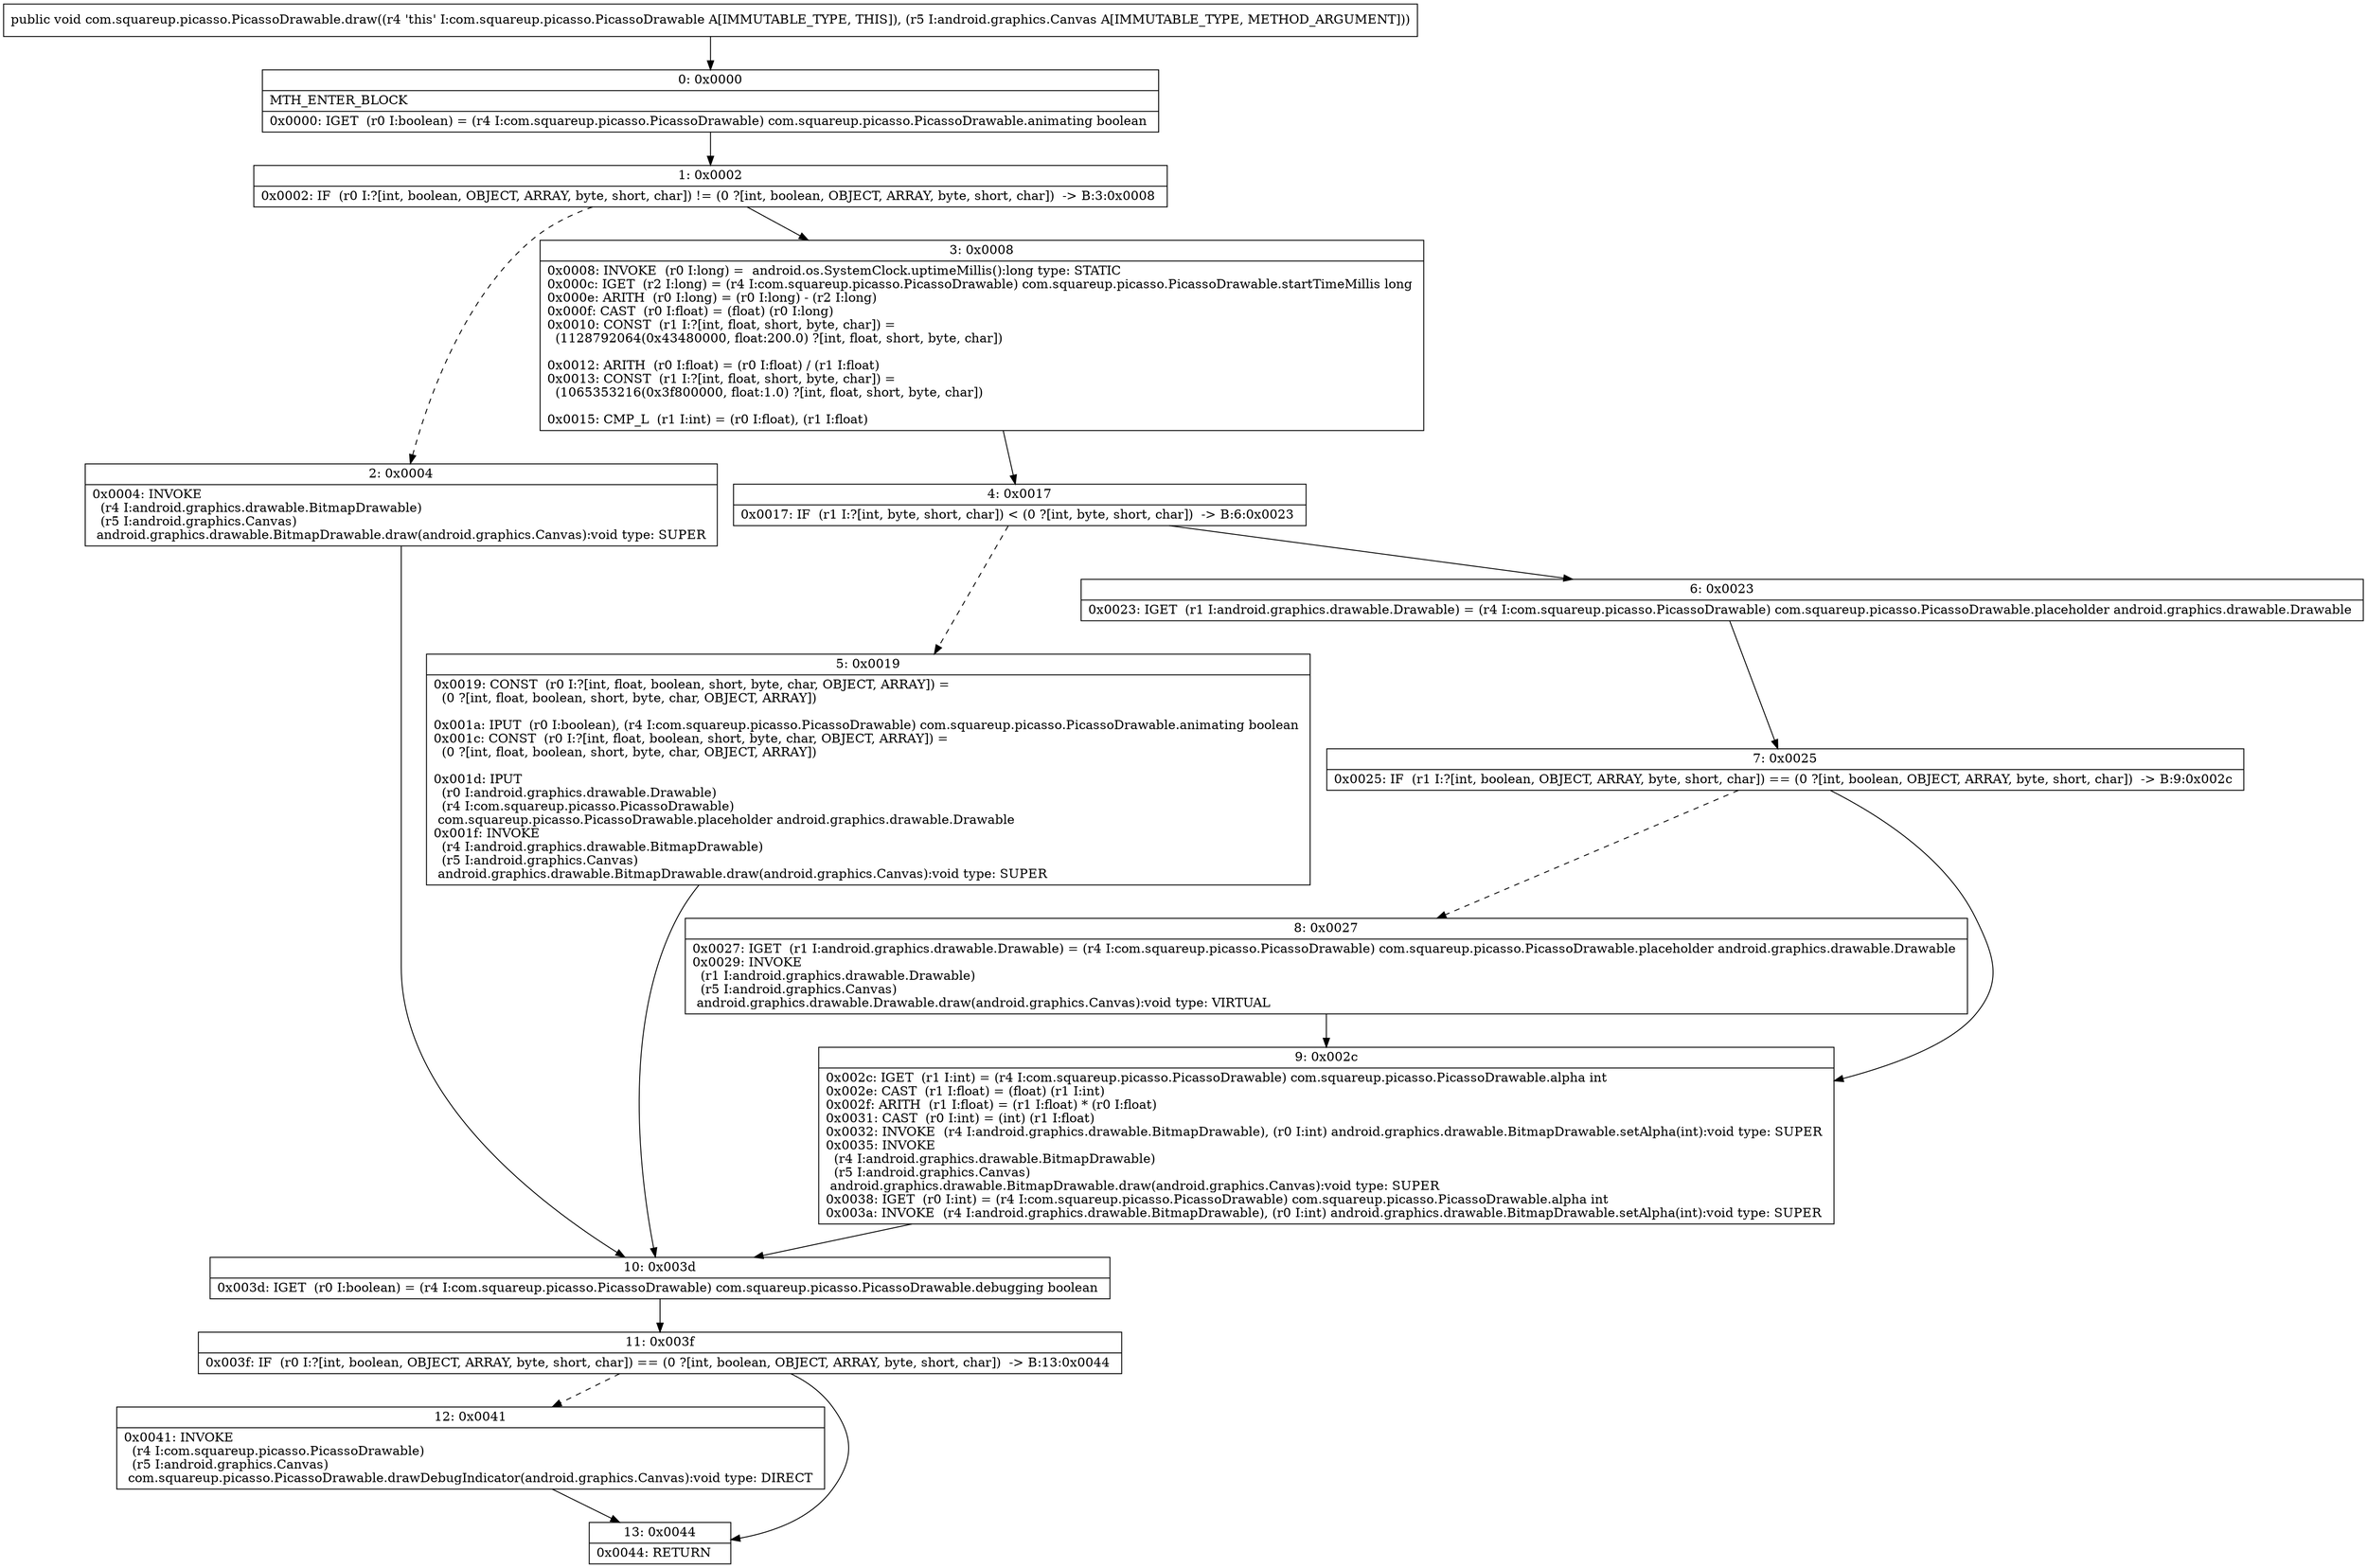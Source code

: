 digraph "CFG forcom.squareup.picasso.PicassoDrawable.draw(Landroid\/graphics\/Canvas;)V" {
Node_0 [shape=record,label="{0\:\ 0x0000|MTH_ENTER_BLOCK\l|0x0000: IGET  (r0 I:boolean) = (r4 I:com.squareup.picasso.PicassoDrawable) com.squareup.picasso.PicassoDrawable.animating boolean \l}"];
Node_1 [shape=record,label="{1\:\ 0x0002|0x0002: IF  (r0 I:?[int, boolean, OBJECT, ARRAY, byte, short, char]) != (0 ?[int, boolean, OBJECT, ARRAY, byte, short, char])  \-\> B:3:0x0008 \l}"];
Node_2 [shape=record,label="{2\:\ 0x0004|0x0004: INVOKE  \l  (r4 I:android.graphics.drawable.BitmapDrawable)\l  (r5 I:android.graphics.Canvas)\l android.graphics.drawable.BitmapDrawable.draw(android.graphics.Canvas):void type: SUPER \l}"];
Node_3 [shape=record,label="{3\:\ 0x0008|0x0008: INVOKE  (r0 I:long) =  android.os.SystemClock.uptimeMillis():long type: STATIC \l0x000c: IGET  (r2 I:long) = (r4 I:com.squareup.picasso.PicassoDrawable) com.squareup.picasso.PicassoDrawable.startTimeMillis long \l0x000e: ARITH  (r0 I:long) = (r0 I:long) \- (r2 I:long) \l0x000f: CAST  (r0 I:float) = (float) (r0 I:long) \l0x0010: CONST  (r1 I:?[int, float, short, byte, char]) = \l  (1128792064(0x43480000, float:200.0) ?[int, float, short, byte, char])\l \l0x0012: ARITH  (r0 I:float) = (r0 I:float) \/ (r1 I:float) \l0x0013: CONST  (r1 I:?[int, float, short, byte, char]) = \l  (1065353216(0x3f800000, float:1.0) ?[int, float, short, byte, char])\l \l0x0015: CMP_L  (r1 I:int) = (r0 I:float), (r1 I:float) \l}"];
Node_4 [shape=record,label="{4\:\ 0x0017|0x0017: IF  (r1 I:?[int, byte, short, char]) \< (0 ?[int, byte, short, char])  \-\> B:6:0x0023 \l}"];
Node_5 [shape=record,label="{5\:\ 0x0019|0x0019: CONST  (r0 I:?[int, float, boolean, short, byte, char, OBJECT, ARRAY]) = \l  (0 ?[int, float, boolean, short, byte, char, OBJECT, ARRAY])\l \l0x001a: IPUT  (r0 I:boolean), (r4 I:com.squareup.picasso.PicassoDrawable) com.squareup.picasso.PicassoDrawable.animating boolean \l0x001c: CONST  (r0 I:?[int, float, boolean, short, byte, char, OBJECT, ARRAY]) = \l  (0 ?[int, float, boolean, short, byte, char, OBJECT, ARRAY])\l \l0x001d: IPUT  \l  (r0 I:android.graphics.drawable.Drawable)\l  (r4 I:com.squareup.picasso.PicassoDrawable)\l com.squareup.picasso.PicassoDrawable.placeholder android.graphics.drawable.Drawable \l0x001f: INVOKE  \l  (r4 I:android.graphics.drawable.BitmapDrawable)\l  (r5 I:android.graphics.Canvas)\l android.graphics.drawable.BitmapDrawable.draw(android.graphics.Canvas):void type: SUPER \l}"];
Node_6 [shape=record,label="{6\:\ 0x0023|0x0023: IGET  (r1 I:android.graphics.drawable.Drawable) = (r4 I:com.squareup.picasso.PicassoDrawable) com.squareup.picasso.PicassoDrawable.placeholder android.graphics.drawable.Drawable \l}"];
Node_7 [shape=record,label="{7\:\ 0x0025|0x0025: IF  (r1 I:?[int, boolean, OBJECT, ARRAY, byte, short, char]) == (0 ?[int, boolean, OBJECT, ARRAY, byte, short, char])  \-\> B:9:0x002c \l}"];
Node_8 [shape=record,label="{8\:\ 0x0027|0x0027: IGET  (r1 I:android.graphics.drawable.Drawable) = (r4 I:com.squareup.picasso.PicassoDrawable) com.squareup.picasso.PicassoDrawable.placeholder android.graphics.drawable.Drawable \l0x0029: INVOKE  \l  (r1 I:android.graphics.drawable.Drawable)\l  (r5 I:android.graphics.Canvas)\l android.graphics.drawable.Drawable.draw(android.graphics.Canvas):void type: VIRTUAL \l}"];
Node_9 [shape=record,label="{9\:\ 0x002c|0x002c: IGET  (r1 I:int) = (r4 I:com.squareup.picasso.PicassoDrawable) com.squareup.picasso.PicassoDrawable.alpha int \l0x002e: CAST  (r1 I:float) = (float) (r1 I:int) \l0x002f: ARITH  (r1 I:float) = (r1 I:float) * (r0 I:float) \l0x0031: CAST  (r0 I:int) = (int) (r1 I:float) \l0x0032: INVOKE  (r4 I:android.graphics.drawable.BitmapDrawable), (r0 I:int) android.graphics.drawable.BitmapDrawable.setAlpha(int):void type: SUPER \l0x0035: INVOKE  \l  (r4 I:android.graphics.drawable.BitmapDrawable)\l  (r5 I:android.graphics.Canvas)\l android.graphics.drawable.BitmapDrawable.draw(android.graphics.Canvas):void type: SUPER \l0x0038: IGET  (r0 I:int) = (r4 I:com.squareup.picasso.PicassoDrawable) com.squareup.picasso.PicassoDrawable.alpha int \l0x003a: INVOKE  (r4 I:android.graphics.drawable.BitmapDrawable), (r0 I:int) android.graphics.drawable.BitmapDrawable.setAlpha(int):void type: SUPER \l}"];
Node_10 [shape=record,label="{10\:\ 0x003d|0x003d: IGET  (r0 I:boolean) = (r4 I:com.squareup.picasso.PicassoDrawable) com.squareup.picasso.PicassoDrawable.debugging boolean \l}"];
Node_11 [shape=record,label="{11\:\ 0x003f|0x003f: IF  (r0 I:?[int, boolean, OBJECT, ARRAY, byte, short, char]) == (0 ?[int, boolean, OBJECT, ARRAY, byte, short, char])  \-\> B:13:0x0044 \l}"];
Node_12 [shape=record,label="{12\:\ 0x0041|0x0041: INVOKE  \l  (r4 I:com.squareup.picasso.PicassoDrawable)\l  (r5 I:android.graphics.Canvas)\l com.squareup.picasso.PicassoDrawable.drawDebugIndicator(android.graphics.Canvas):void type: DIRECT \l}"];
Node_13 [shape=record,label="{13\:\ 0x0044|0x0044: RETURN   \l}"];
MethodNode[shape=record,label="{public void com.squareup.picasso.PicassoDrawable.draw((r4 'this' I:com.squareup.picasso.PicassoDrawable A[IMMUTABLE_TYPE, THIS]), (r5 I:android.graphics.Canvas A[IMMUTABLE_TYPE, METHOD_ARGUMENT])) }"];
MethodNode -> Node_0;
Node_0 -> Node_1;
Node_1 -> Node_2[style=dashed];
Node_1 -> Node_3;
Node_2 -> Node_10;
Node_3 -> Node_4;
Node_4 -> Node_5[style=dashed];
Node_4 -> Node_6;
Node_5 -> Node_10;
Node_6 -> Node_7;
Node_7 -> Node_8[style=dashed];
Node_7 -> Node_9;
Node_8 -> Node_9;
Node_9 -> Node_10;
Node_10 -> Node_11;
Node_11 -> Node_12[style=dashed];
Node_11 -> Node_13;
Node_12 -> Node_13;
}

